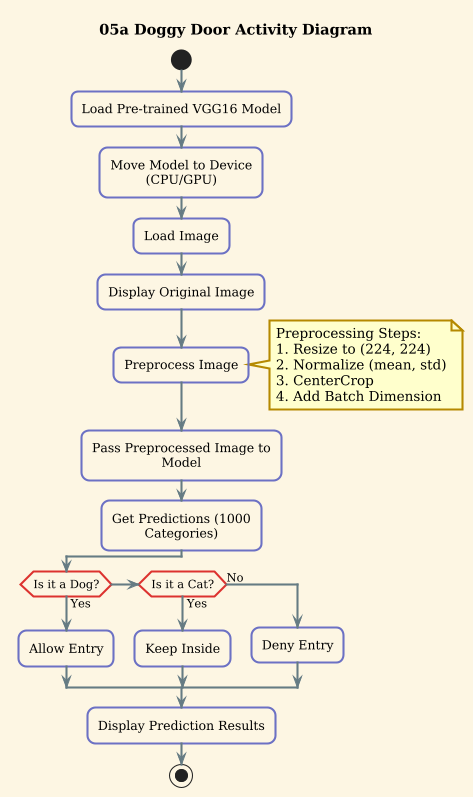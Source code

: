 @startuml 05a_activity
title 05a Doggy Door Activity Diagram
!theme sunlust
start

:Load Pre-trained VGG16 Model;
:Move Model to Device (CPU/GPU);

:Load Image;
:Display Original Image;

:Preprocess Image;
note right
Preprocessing Steps:
1. Resize to (224, 224)
2. Normalize (mean, std)
3. CenterCrop
4. Add Batch Dimension
end note

:Pass Preprocessed Image to Model;
:Get Predictions (1000 Categories);

if (Is it a Dog?) then (Yes)
    :Allow Entry;
else if (Is it a Cat?) then (Yes)
    :Keep Inside;
else (No)
    :Deny Entry;
endif

:Display Prediction Results;
stop
@enduml